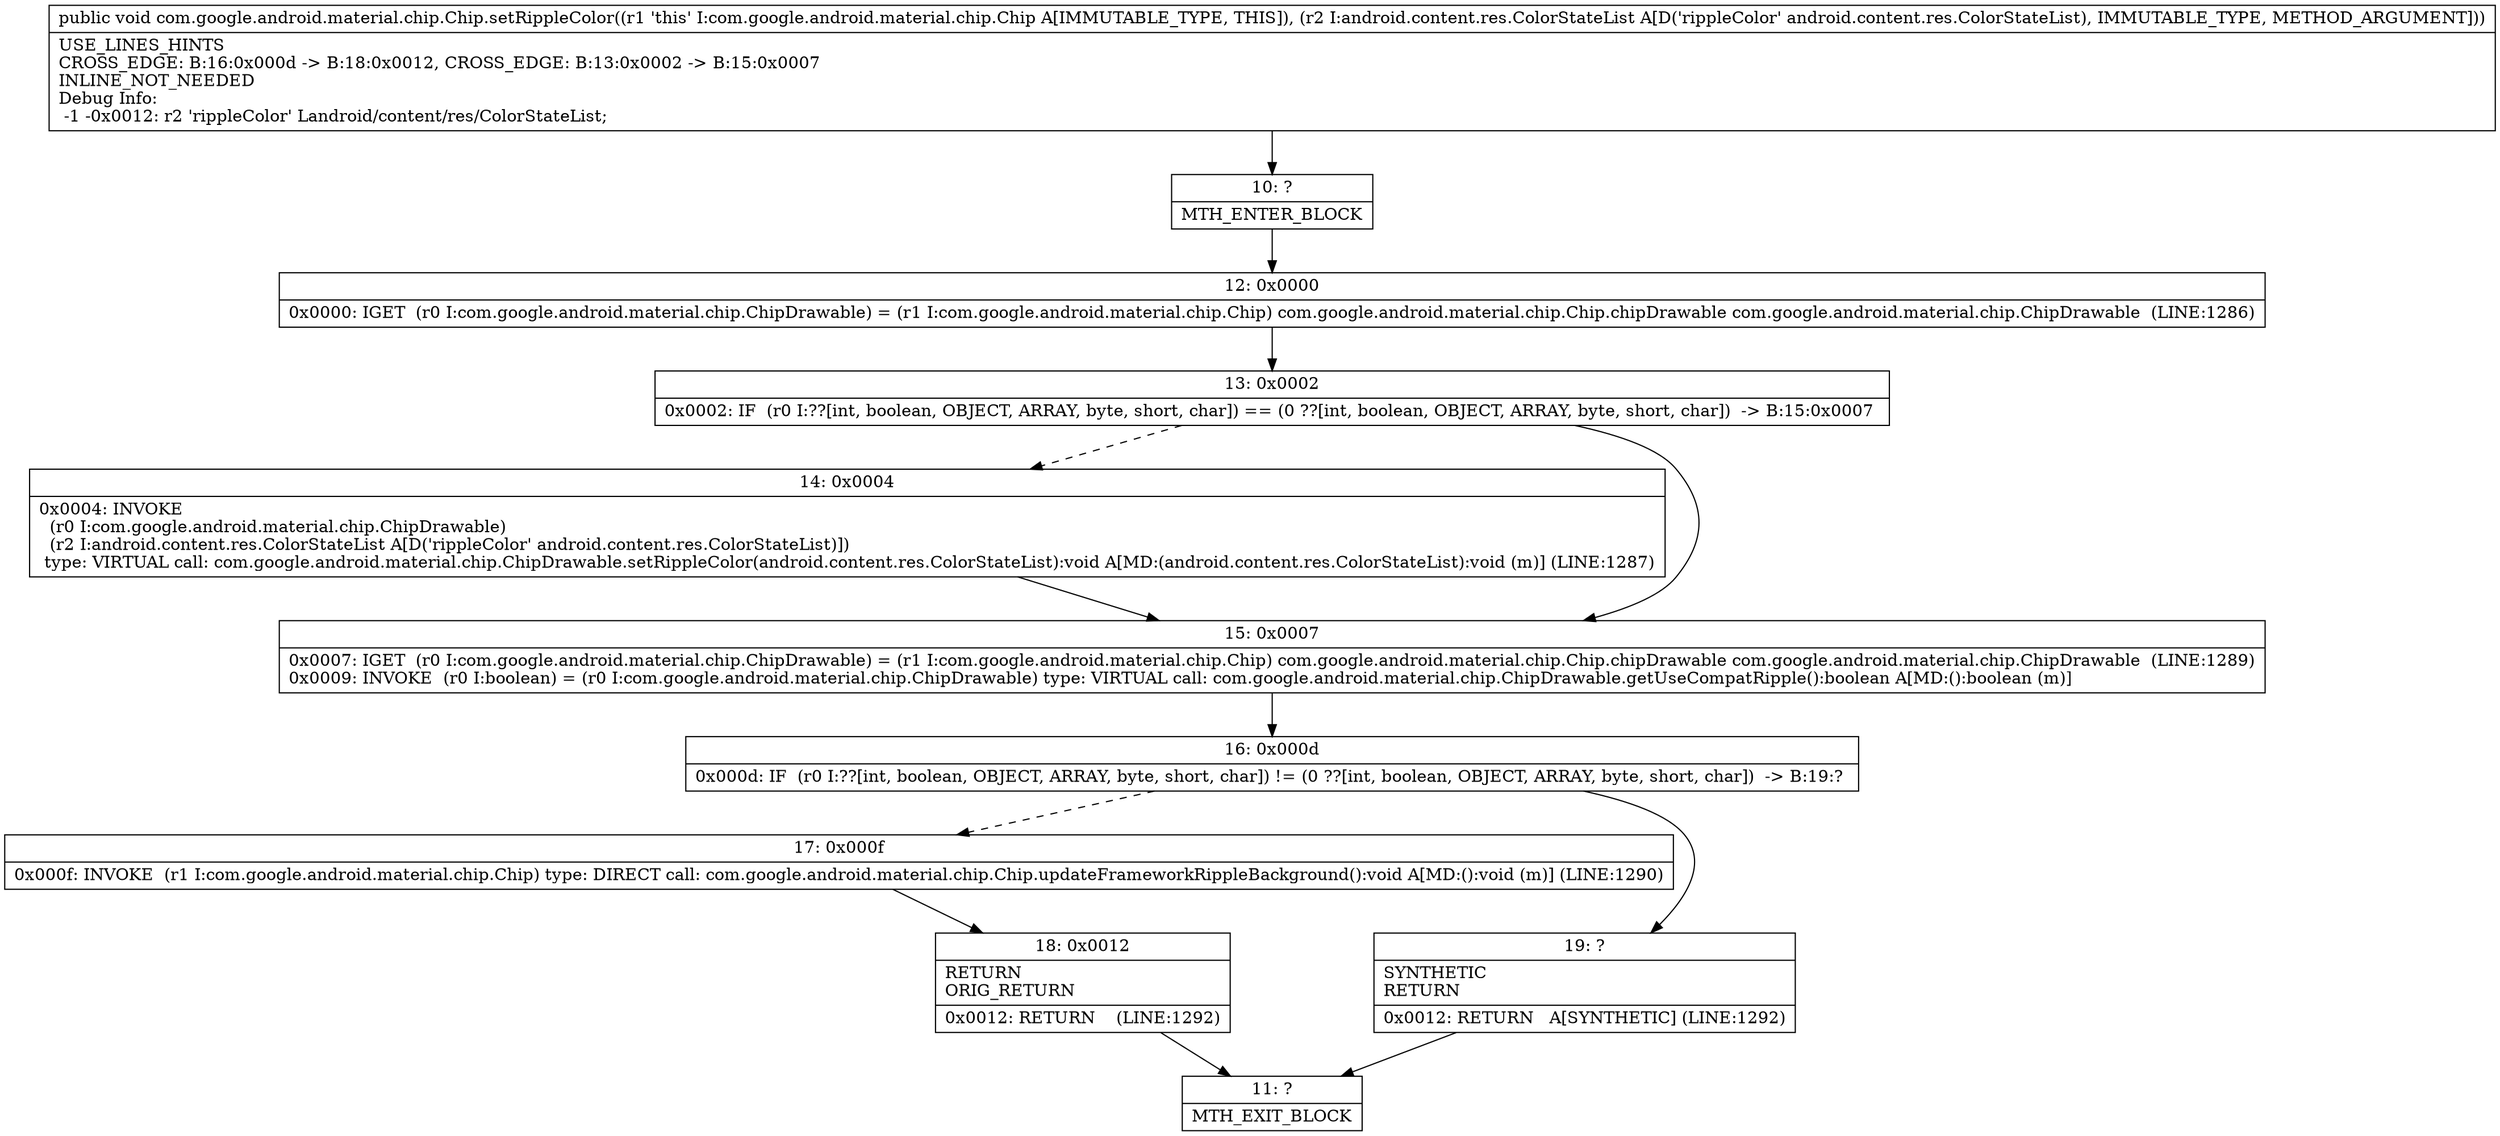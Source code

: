 digraph "CFG forcom.google.android.material.chip.Chip.setRippleColor(Landroid\/content\/res\/ColorStateList;)V" {
Node_10 [shape=record,label="{10\:\ ?|MTH_ENTER_BLOCK\l}"];
Node_12 [shape=record,label="{12\:\ 0x0000|0x0000: IGET  (r0 I:com.google.android.material.chip.ChipDrawable) = (r1 I:com.google.android.material.chip.Chip) com.google.android.material.chip.Chip.chipDrawable com.google.android.material.chip.ChipDrawable  (LINE:1286)\l}"];
Node_13 [shape=record,label="{13\:\ 0x0002|0x0002: IF  (r0 I:??[int, boolean, OBJECT, ARRAY, byte, short, char]) == (0 ??[int, boolean, OBJECT, ARRAY, byte, short, char])  \-\> B:15:0x0007 \l}"];
Node_14 [shape=record,label="{14\:\ 0x0004|0x0004: INVOKE  \l  (r0 I:com.google.android.material.chip.ChipDrawable)\l  (r2 I:android.content.res.ColorStateList A[D('rippleColor' android.content.res.ColorStateList)])\l type: VIRTUAL call: com.google.android.material.chip.ChipDrawable.setRippleColor(android.content.res.ColorStateList):void A[MD:(android.content.res.ColorStateList):void (m)] (LINE:1287)\l}"];
Node_15 [shape=record,label="{15\:\ 0x0007|0x0007: IGET  (r0 I:com.google.android.material.chip.ChipDrawable) = (r1 I:com.google.android.material.chip.Chip) com.google.android.material.chip.Chip.chipDrawable com.google.android.material.chip.ChipDrawable  (LINE:1289)\l0x0009: INVOKE  (r0 I:boolean) = (r0 I:com.google.android.material.chip.ChipDrawable) type: VIRTUAL call: com.google.android.material.chip.ChipDrawable.getUseCompatRipple():boolean A[MD:():boolean (m)]\l}"];
Node_16 [shape=record,label="{16\:\ 0x000d|0x000d: IF  (r0 I:??[int, boolean, OBJECT, ARRAY, byte, short, char]) != (0 ??[int, boolean, OBJECT, ARRAY, byte, short, char])  \-\> B:19:? \l}"];
Node_17 [shape=record,label="{17\:\ 0x000f|0x000f: INVOKE  (r1 I:com.google.android.material.chip.Chip) type: DIRECT call: com.google.android.material.chip.Chip.updateFrameworkRippleBackground():void A[MD:():void (m)] (LINE:1290)\l}"];
Node_18 [shape=record,label="{18\:\ 0x0012|RETURN\lORIG_RETURN\l|0x0012: RETURN    (LINE:1292)\l}"];
Node_11 [shape=record,label="{11\:\ ?|MTH_EXIT_BLOCK\l}"];
Node_19 [shape=record,label="{19\:\ ?|SYNTHETIC\lRETURN\l|0x0012: RETURN   A[SYNTHETIC] (LINE:1292)\l}"];
MethodNode[shape=record,label="{public void com.google.android.material.chip.Chip.setRippleColor((r1 'this' I:com.google.android.material.chip.Chip A[IMMUTABLE_TYPE, THIS]), (r2 I:android.content.res.ColorStateList A[D('rippleColor' android.content.res.ColorStateList), IMMUTABLE_TYPE, METHOD_ARGUMENT]))  | USE_LINES_HINTS\lCROSS_EDGE: B:16:0x000d \-\> B:18:0x0012, CROSS_EDGE: B:13:0x0002 \-\> B:15:0x0007\lINLINE_NOT_NEEDED\lDebug Info:\l  \-1 \-0x0012: r2 'rippleColor' Landroid\/content\/res\/ColorStateList;\l}"];
MethodNode -> Node_10;Node_10 -> Node_12;
Node_12 -> Node_13;
Node_13 -> Node_14[style=dashed];
Node_13 -> Node_15;
Node_14 -> Node_15;
Node_15 -> Node_16;
Node_16 -> Node_17[style=dashed];
Node_16 -> Node_19;
Node_17 -> Node_18;
Node_18 -> Node_11;
Node_19 -> Node_11;
}


